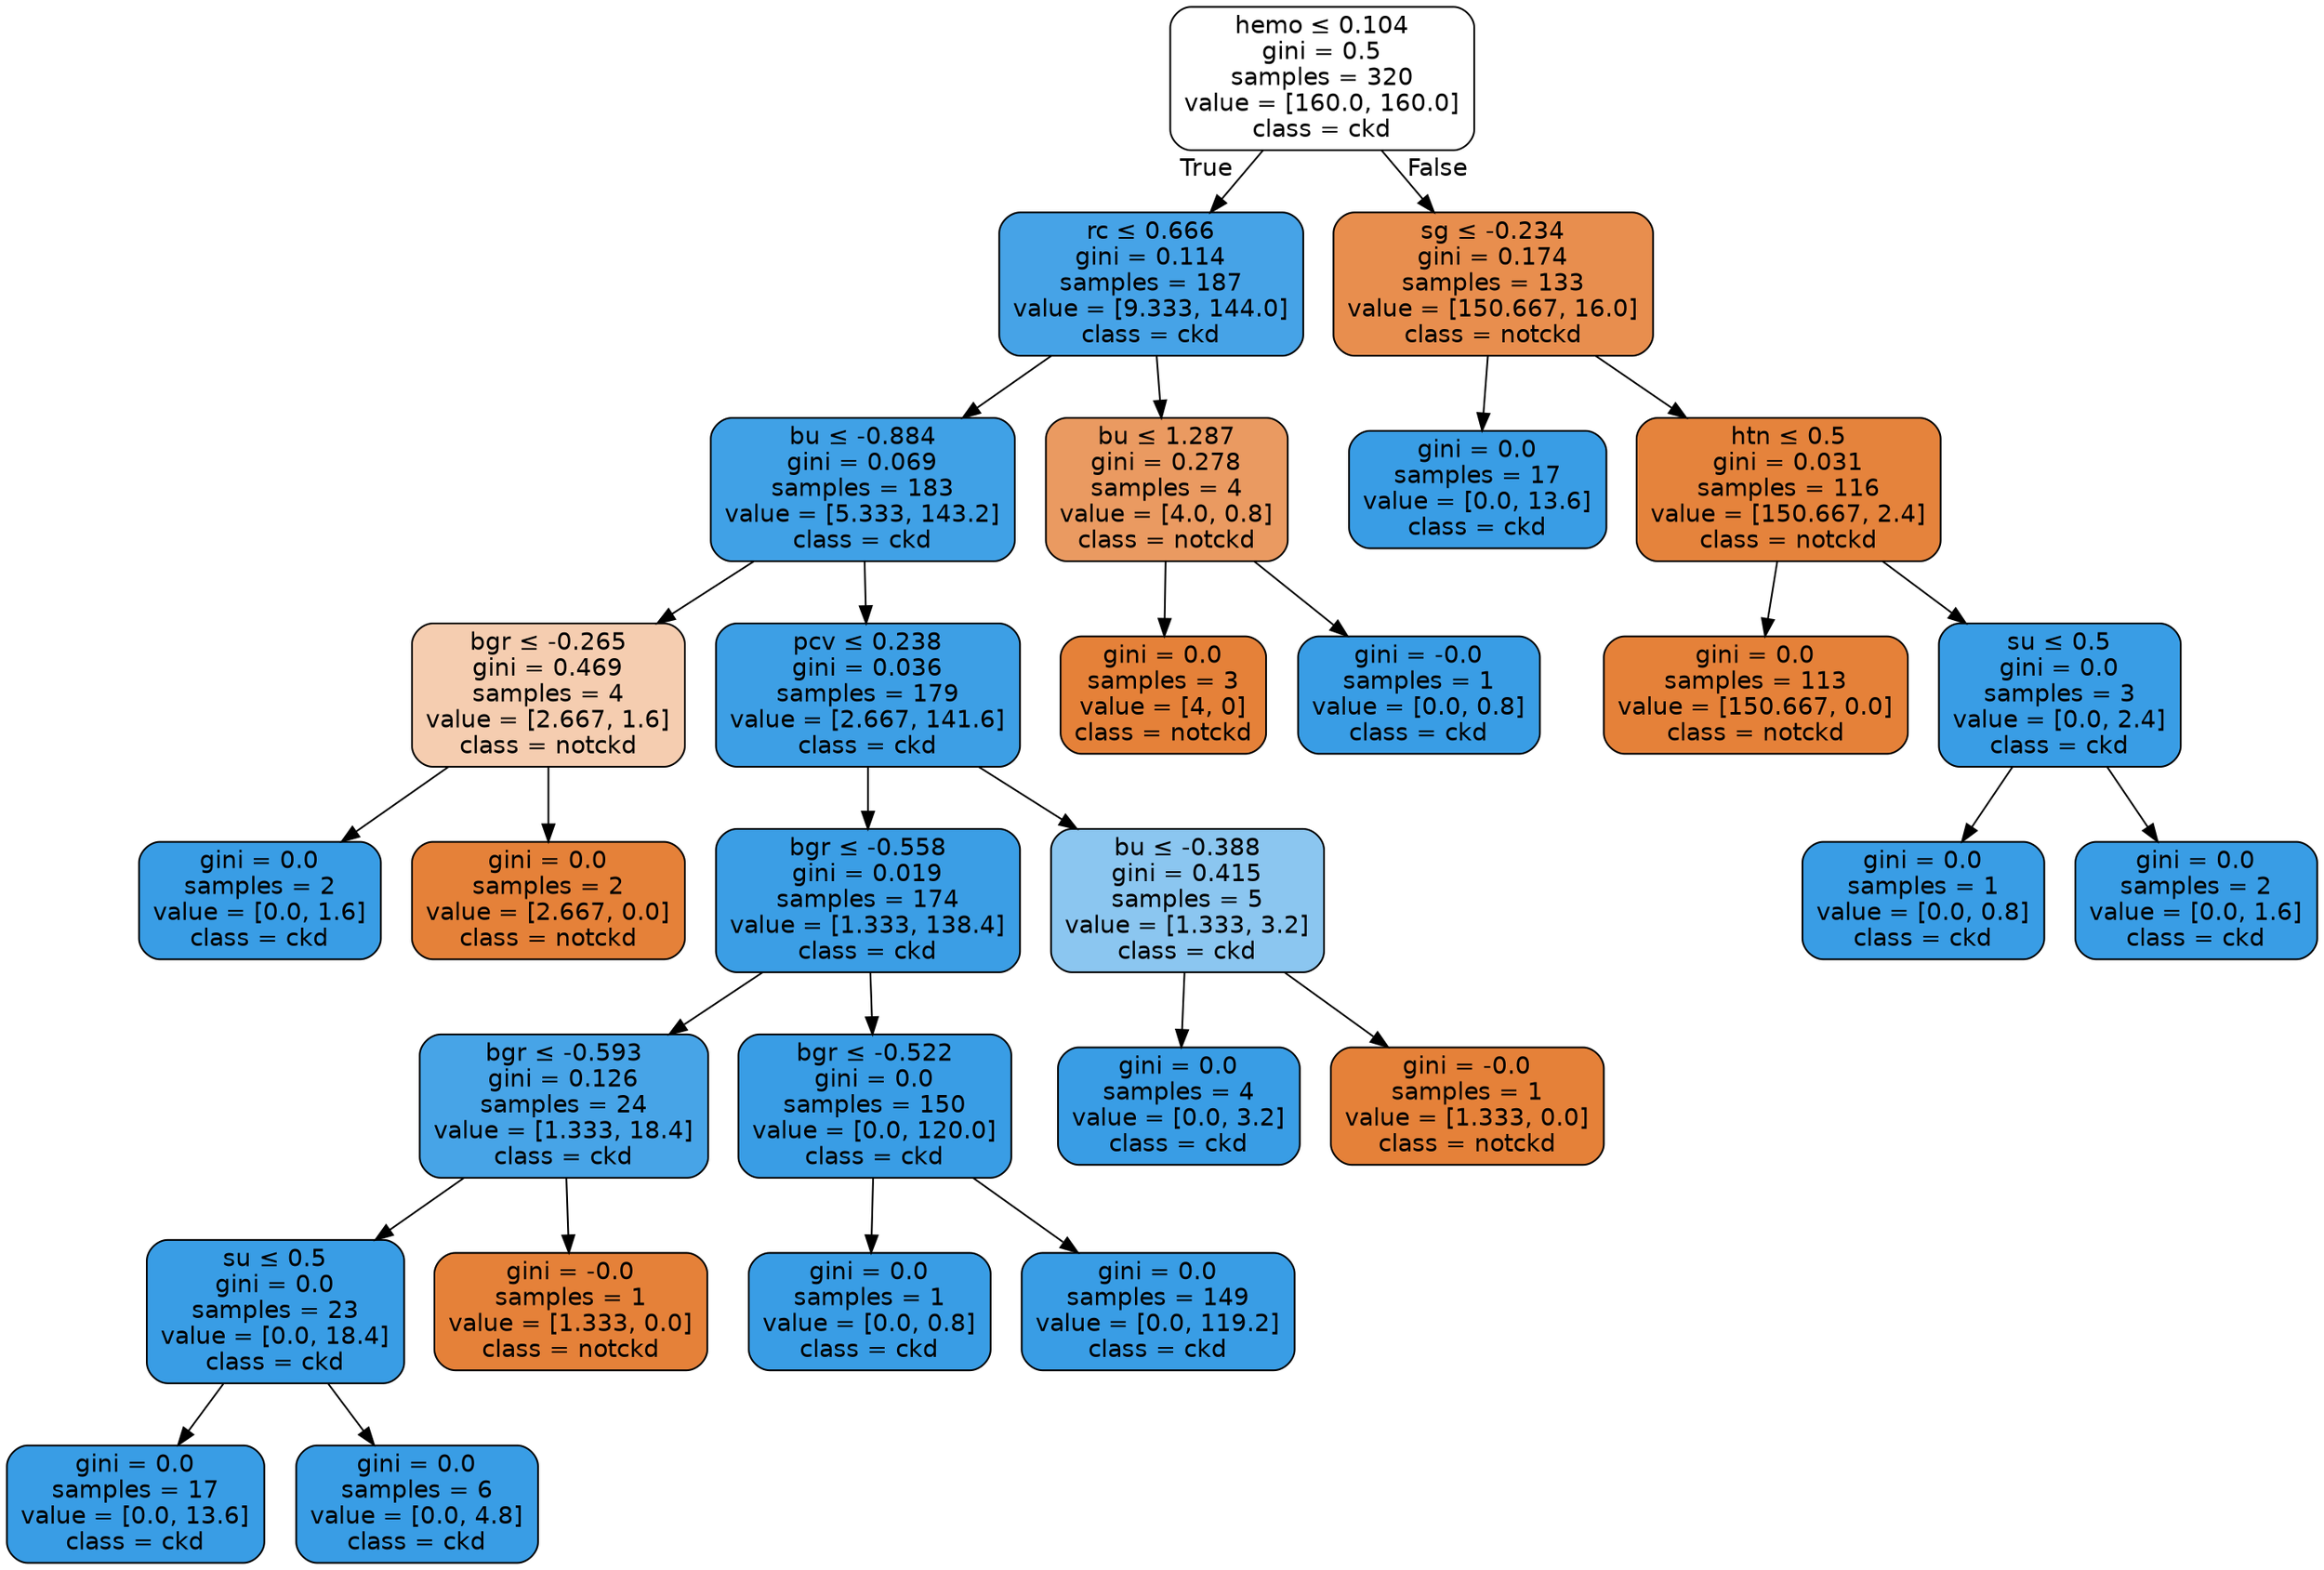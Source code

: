 digraph Tree {
node [shape=box, style="filled, rounded", color="black", fontname="helvetica"] ;
edge [fontname="helvetica"] ;
0 [label=<hemo &le; 0.104<br/>gini = 0.5<br/>samples = 320<br/>value = [160.0, 160.0]<br/>class = ckd>, fillcolor="#ffffff"] ;
1 [label=<rc &le; 0.666<br/>gini = 0.114<br/>samples = 187<br/>value = [9.333, 144.0]<br/>class = ckd>, fillcolor="#46a3e7"] ;
0 -> 1 [labeldistance=2.5, labelangle=45, headlabel="True"] ;
2 [label=<bu &le; -0.884<br/>gini = 0.069<br/>samples = 183<br/>value = [5.333, 143.2]<br/>class = ckd>, fillcolor="#40a1e6"] ;
1 -> 2 ;
3 [label=<bgr &le; -0.265<br/>gini = 0.469<br/>samples = 4<br/>value = [2.667, 1.6]<br/>class = notckd>, fillcolor="#f5cdb0"] ;
2 -> 3 ;
4 [label=<gini = 0.0<br/>samples = 2<br/>value = [0.0, 1.6]<br/>class = ckd>, fillcolor="#399de5"] ;
3 -> 4 ;
5 [label=<gini = 0.0<br/>samples = 2<br/>value = [2.667, 0.0]<br/>class = notckd>, fillcolor="#e58139"] ;
3 -> 5 ;
6 [label=<pcv &le; 0.238<br/>gini = 0.036<br/>samples = 179<br/>value = [2.667, 141.6]<br/>class = ckd>, fillcolor="#3d9fe5"] ;
2 -> 6 ;
7 [label=<bgr &le; -0.558<br/>gini = 0.019<br/>samples = 174<br/>value = [1.333, 138.4]<br/>class = ckd>, fillcolor="#3b9ee5"] ;
6 -> 7 ;
8 [label=<bgr &le; -0.593<br/>gini = 0.126<br/>samples = 24<br/>value = [1.333, 18.4]<br/>class = ckd>, fillcolor="#47a4e7"] ;
7 -> 8 ;
9 [label=<su &le; 0.5<br/>gini = 0.0<br/>samples = 23<br/>value = [0.0, 18.4]<br/>class = ckd>, fillcolor="#399de5"] ;
8 -> 9 ;
10 [label=<gini = 0.0<br/>samples = 17<br/>value = [0.0, 13.6]<br/>class = ckd>, fillcolor="#399de5"] ;
9 -> 10 ;
11 [label=<gini = 0.0<br/>samples = 6<br/>value = [0.0, 4.8]<br/>class = ckd>, fillcolor="#399de5"] ;
9 -> 11 ;
12 [label=<gini = -0.0<br/>samples = 1<br/>value = [1.333, 0.0]<br/>class = notckd>, fillcolor="#e58139"] ;
8 -> 12 ;
13 [label=<bgr &le; -0.522<br/>gini = 0.0<br/>samples = 150<br/>value = [0.0, 120.0]<br/>class = ckd>, fillcolor="#399de5"] ;
7 -> 13 ;
14 [label=<gini = 0.0<br/>samples = 1<br/>value = [0.0, 0.8]<br/>class = ckd>, fillcolor="#399de5"] ;
13 -> 14 ;
15 [label=<gini = 0.0<br/>samples = 149<br/>value = [0.0, 119.2]<br/>class = ckd>, fillcolor="#399de5"] ;
13 -> 15 ;
16 [label=<bu &le; -0.388<br/>gini = 0.415<br/>samples = 5<br/>value = [1.333, 3.2]<br/>class = ckd>, fillcolor="#8bc6f0"] ;
6 -> 16 ;
17 [label=<gini = 0.0<br/>samples = 4<br/>value = [0.0, 3.2]<br/>class = ckd>, fillcolor="#399de5"] ;
16 -> 17 ;
18 [label=<gini = -0.0<br/>samples = 1<br/>value = [1.333, 0.0]<br/>class = notckd>, fillcolor="#e58139"] ;
16 -> 18 ;
19 [label=<bu &le; 1.287<br/>gini = 0.278<br/>samples = 4<br/>value = [4.0, 0.8]<br/>class = notckd>, fillcolor="#ea9a61"] ;
1 -> 19 ;
20 [label=<gini = 0.0<br/>samples = 3<br/>value = [4, 0]<br/>class = notckd>, fillcolor="#e58139"] ;
19 -> 20 ;
21 [label=<gini = -0.0<br/>samples = 1<br/>value = [0.0, 0.8]<br/>class = ckd>, fillcolor="#399de5"] ;
19 -> 21 ;
22 [label=<sg &le; -0.234<br/>gini = 0.174<br/>samples = 133<br/>value = [150.667, 16.0]<br/>class = notckd>, fillcolor="#e88e4e"] ;
0 -> 22 [labeldistance=2.5, labelangle=-45, headlabel="False"] ;
23 [label=<gini = 0.0<br/>samples = 17<br/>value = [0.0, 13.6]<br/>class = ckd>, fillcolor="#399de5"] ;
22 -> 23 ;
24 [label=<htn &le; 0.5<br/>gini = 0.031<br/>samples = 116<br/>value = [150.667, 2.4]<br/>class = notckd>, fillcolor="#e5833c"] ;
22 -> 24 ;
25 [label=<gini = 0.0<br/>samples = 113<br/>value = [150.667, 0.0]<br/>class = notckd>, fillcolor="#e58139"] ;
24 -> 25 ;
26 [label=<su &le; 0.5<br/>gini = 0.0<br/>samples = 3<br/>value = [0.0, 2.4]<br/>class = ckd>, fillcolor="#399de5"] ;
24 -> 26 ;
27 [label=<gini = 0.0<br/>samples = 1<br/>value = [0.0, 0.8]<br/>class = ckd>, fillcolor="#399de5"] ;
26 -> 27 ;
28 [label=<gini = 0.0<br/>samples = 2<br/>value = [0.0, 1.6]<br/>class = ckd>, fillcolor="#399de5"] ;
26 -> 28 ;
}